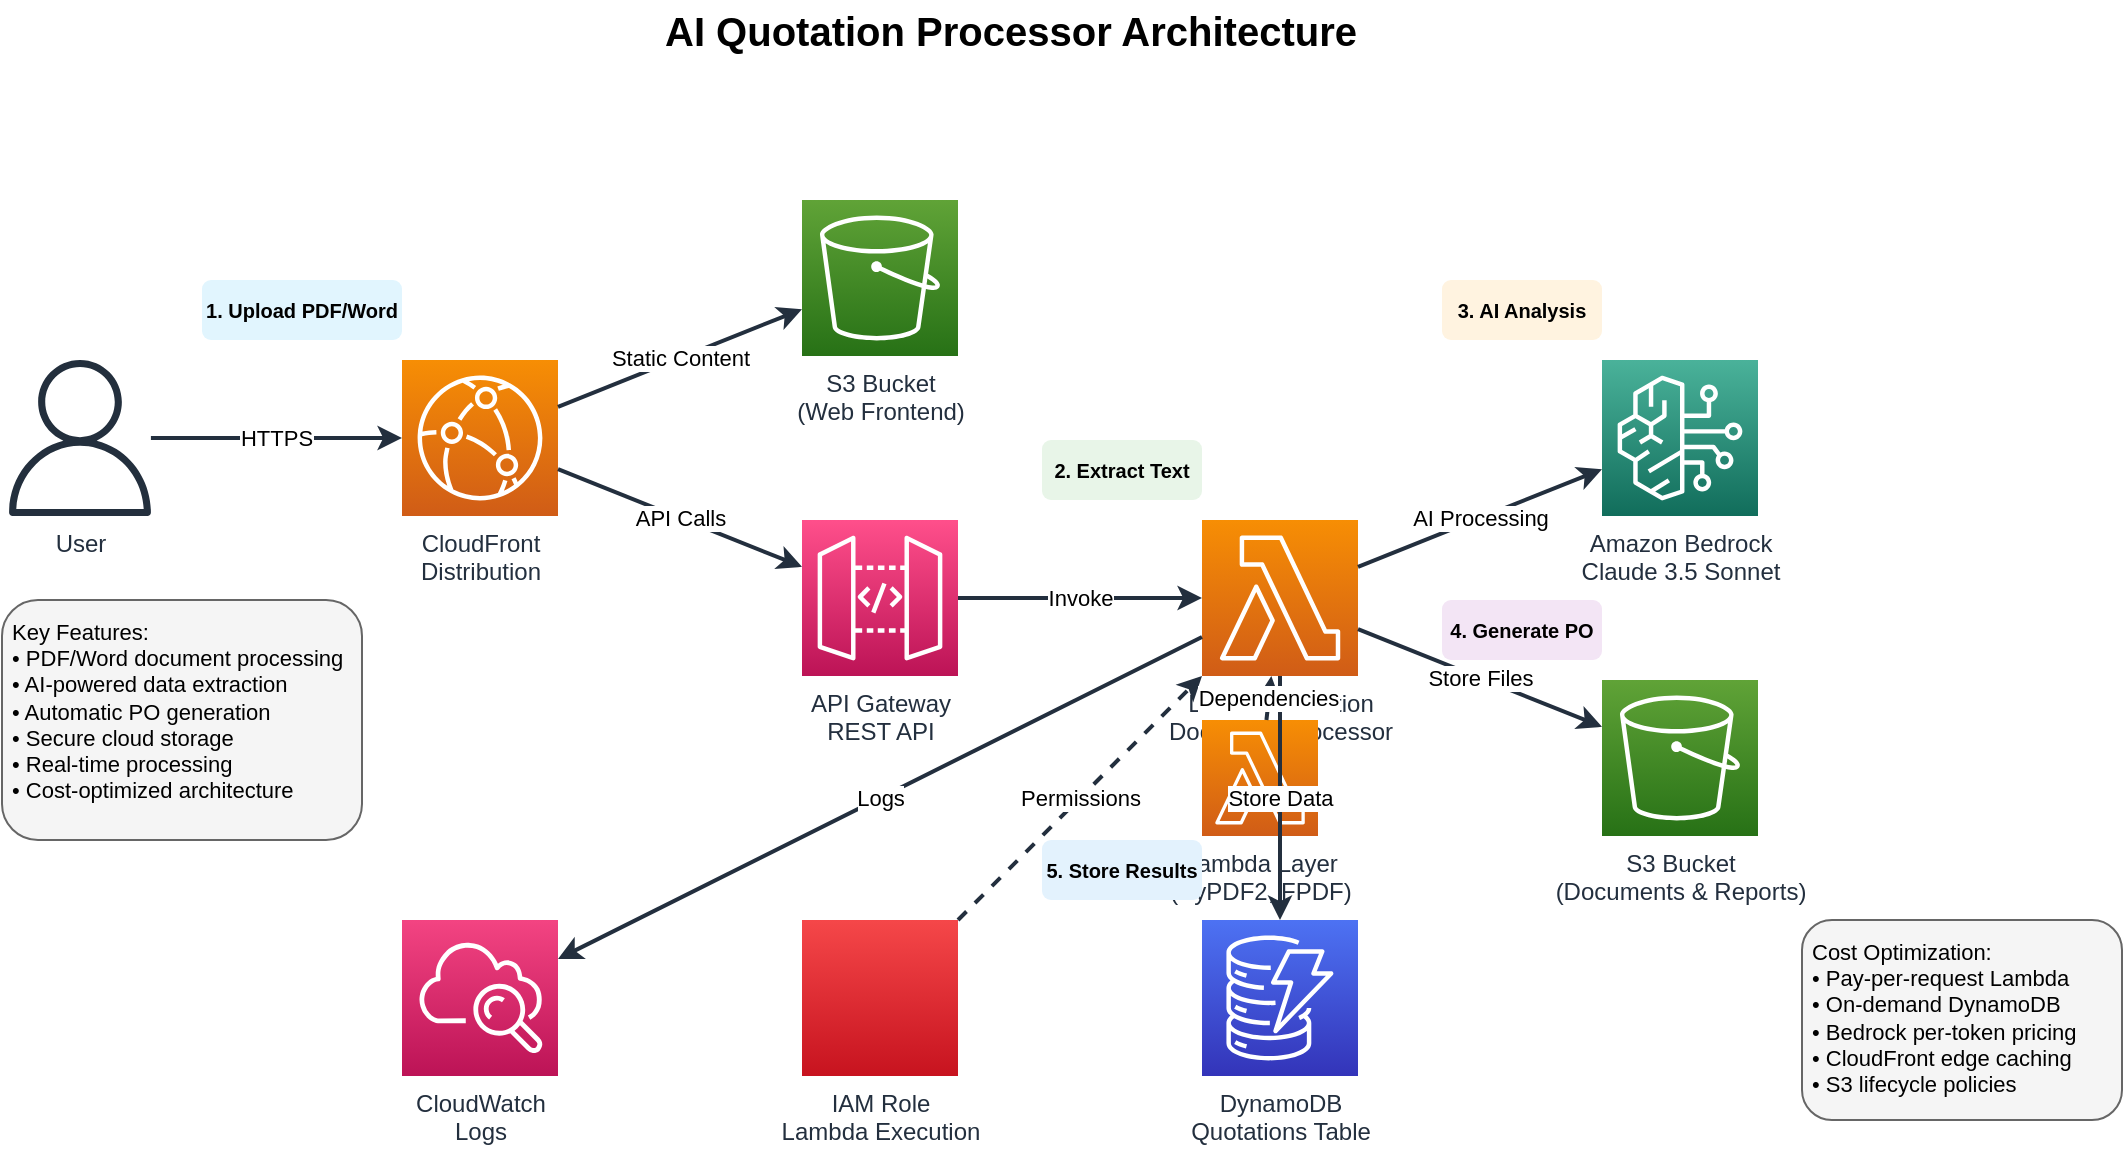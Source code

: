 <?xml version="1.0" encoding="UTF-8"?>
<mxfile version="24.7.17">
  <diagram name="AI-Quotation-Processor" id="aws-architecture">
    <mxGraphModel dx="1422" dy="794" grid="1" gridSize="10" guides="1" tooltips="1" connect="1" arrows="1" fold="1" page="1" pageScale="1" pageWidth="1169" pageHeight="827" math="0" shadow="0">
      <root>
        <mxCell id="0" />
        <mxCell id="1" parent="0" />
        
        <!-- Title -->
        <mxCell id="title" value="AI Quotation Processor Architecture" style="text;html=1;strokeColor=none;fillColor=none;align=center;verticalAlign=middle;whiteSpace=wrap;rounded=0;fontSize=20;fontStyle=1;" vertex="1" parent="1">
          <mxGeometry x="400" y="20" width="369" height="30" as="geometry" />
        </mxCell>
        
        <!-- User/Client -->
        <mxCell id="user" value="User" style="sketch=0;outlineConnect=0;fontColor=#232F3E;gradientColor=none;fillColor=#232F3D;strokeColor=none;dashed=0;verticalLabelPosition=bottom;verticalAlign=top;align=center;html=1;fontSize=12;fontStyle=0;aspect=fixed;pointerEvents=1;shape=mxgraph.aws4.user;" vertex="1" parent="1">
          <mxGeometry x="80" y="200" width="78" height="78" as="geometry" />
        </mxCell>
        
        <!-- CloudFront -->
        <mxCell id="cloudfront" value="CloudFront&#xa;Distribution" style="sketch=0;points=[[0,0,0],[0.25,0,0],[0.5,0,0],[0.75,0,0],[1,0,0],[0,1,0],[0.25,1,0],[0.5,1,0],[0.75,1,0],[1,1,0],[0,0.25,0],[0,0.5,0],[0,0.75,0],[1,0.25,0],[1,0.5,0],[1,0.75,0]];outlineConnect=0;fontColor=#232F3E;gradientColor=#F78E04;gradientDirection=north;fillColor=#D05C17;strokeColor=#ffffff;dashed=0;verticalLabelPosition=bottom;verticalAlign=top;align=center;html=1;fontSize=12;fontStyle=0;aspect=fixed;shape=mxgraph.aws4.resourceIcon;resIcon=mxgraph.aws4.cloudfront;" vertex="1" parent="1">
          <mxGeometry x="280" y="200" width="78" height="78" as="geometry" />
        </mxCell>
        
        <!-- S3 Web Bucket -->
        <mxCell id="s3web" value="S3 Bucket&#xa;(Web Frontend)" style="sketch=0;points=[[0,0,0],[0.25,0,0],[0.5,0,0],[0.75,0,0],[1,0,0],[0,1,0],[0.25,1,0],[0.5,1,0],[0.75,1,0],[1,1,0],[0,0.25,0],[0,0.5,0],[0,0.75,0],[1,0.25,0],[1,0.5,0],[1,0.75,0]];outlineConnect=0;fontColor=#232F3E;gradientColor=#60A337;gradientDirection=north;fillColor=#277116;strokeColor=#ffffff;dashed=0;verticalLabelPosition=bottom;verticalAlign=top;align=center;html=1;fontSize=12;fontStyle=0;aspect=fixed;shape=mxgraph.aws4.resourceIcon;resIcon=mxgraph.aws4.s3;" vertex="1" parent="1">
          <mxGeometry x="480" y="120" width="78" height="78" as="geometry" />
        </mxCell>
        
        <!-- API Gateway -->
        <mxCell id="apigateway" value="API Gateway&#xa;REST API" style="sketch=0;points=[[0,0,0],[0.25,0,0],[0.5,0,0],[0.75,0,0],[1,0,0],[0,1,0],[0.25,1,0],[0.5,1,0],[0.75,1,0],[1,1,0],[0,0.25,0],[0,0.5,0],[0,0.75,0],[1,0.25,0],[1,0.5,0],[1,0.75,0]];outlineConnect=0;fontColor=#232F3E;gradientColor=#FF4F8B;gradientDirection=north;fillColor=#BC1356;strokeColor=#ffffff;dashed=0;verticalLabelPosition=bottom;verticalAlign=top;align=center;html=1;fontSize=12;fontStyle=0;aspect=fixed;shape=mxgraph.aws4.resourceIcon;resIcon=mxgraph.aws4.api_gateway;" vertex="1" parent="1">
          <mxGeometry x="480" y="280" width="78" height="78" as="geometry" />
        </mxCell>
        
        <!-- Lambda Function -->
        <mxCell id="lambda" value="Lambda Function&#xa;Document Processor" style="sketch=0;points=[[0,0,0],[0.25,0,0],[0.5,0,0],[0.75,0,0],[1,0,0],[0,1,0],[0.25,1,0],[0.5,1,0],[0.75,1,0],[1,1,0],[0,0.25,0],[0,0.5,0],[0,0.75,0],[1,0.25,0],[1,0.5,0],[1,0.75,0]];outlineConnect=0;fontColor=#232F3E;gradientColor=#F78E04;gradientDirection=north;fillColor=#D05C17;strokeColor=#ffffff;dashed=0;verticalLabelPosition=bottom;verticalAlign=top;align=center;html=1;fontSize=12;fontStyle=0;aspect=fixed;shape=mxgraph.aws4.resourceIcon;resIcon=mxgraph.aws4.lambda;" vertex="1" parent="1">
          <mxGeometry x="680" y="280" width="78" height="78" as="geometry" />
        </mxCell>
        
        <!-- Lambda Layer -->
        <mxCell id="layer" value="Lambda Layer&#xa;(PyPDF2, FPDF)" style="sketch=0;points=[[0,0,0],[0.25,0,0],[0.5,0,0],[0.75,0,0],[1,0,0],[0,1,0],[0.25,1,0],[0.5,1,0],[0.75,1,0],[1,1,0],[0,0.25,0],[0,0.5,0],[0,0.75,0],[1,0.25,0],[1,0.5,0],[1,0.75,0]];outlineConnect=0;fontColor=#232F3E;gradientColor=#F78E04;gradientDirection=north;fillColor=#D05C17;strokeColor=#ffffff;dashed=0;verticalLabelPosition=bottom;verticalAlign=top;align=center;html=1;fontSize=12;fontStyle=0;aspect=fixed;shape=mxgraph.aws4.resourceIcon;resIcon=mxgraph.aws4.lambda;" vertex="1" parent="1">
          <mxGeometry x="680" y="380" width="58" height="58" as="geometry" />
        </mxCell>
        
        <!-- Bedrock -->
        <mxCell id="bedrock" value="Amazon Bedrock&#xa;Claude 3.5 Sonnet" style="sketch=0;points=[[0,0,0],[0.25,0,0],[0.5,0,0],[0.75,0,0],[1,0,0],[0,1,0],[0.25,1,0],[0.5,1,0],[0.75,1,0],[1,1,0],[0,0.25,0],[0,0.5,0],[0,0.75,0],[1,0.25,0],[1,0.5,0],[1,0.75,0]];outlineConnect=0;fontColor=#232F3E;gradientColor=#4AB29A;gradientDirection=north;fillColor=#116D5B;strokeColor=#ffffff;dashed=0;verticalLabelPosition=bottom;verticalAlign=top;align=center;html=1;fontSize=12;fontStyle=0;aspect=fixed;shape=mxgraph.aws4.resourceIcon;resIcon=mxgraph.aws4.bedrock;" vertex="1" parent="1">
          <mxGeometry x="880" y="200" width="78" height="78" as="geometry" />
        </mxCell>
        
        <!-- S3 Documents Bucket -->
        <mxCell id="s3docs" value="S3 Bucket&#xa;(Documents &amp; Reports)" style="sketch=0;points=[[0,0,0],[0.25,0,0],[0.5,0,0],[0.75,0,0],[1,0,0],[0,1,0],[0.25,1,0],[0.5,1,0],[0.75,1,0],[1,1,0],[0,0.25,0],[0,0.5,0],[0,0.75,0],[1,0.25,0],[1,0.5,0],[1,0.75,0]];outlineConnect=0;fontColor=#232F3E;gradientColor=#60A337;gradientDirection=north;fillColor=#277116;strokeColor=#ffffff;dashed=0;verticalLabelPosition=bottom;verticalAlign=top;align=center;html=1;fontSize=12;fontStyle=0;aspect=fixed;shape=mxgraph.aws4.resourceIcon;resIcon=mxgraph.aws4.s3;" vertex="1" parent="1">
          <mxGeometry x="880" y="360" width="78" height="78" as="geometry" />
        </mxCell>
        
        <!-- DynamoDB -->
        <mxCell id="dynamodb" value="DynamoDB&#xa;Quotations Table" style="sketch=0;points=[[0,0,0],[0.25,0,0],[0.5,0,0],[0.75,0,0],[1,0,0],[0,1,0],[0.25,1,0],[0.5,1,0],[0.75,1,0],[1,1,0],[0,0.25,0],[0,0.5,0],[0,0.75,0],[1,0.25,0],[1,0.5,0],[1,0.75,0]];outlineConnect=0;fontColor=#232F3E;gradientColor=#4D72F3;gradientDirection=north;fillColor=#3334B9;strokeColor=#ffffff;dashed=0;verticalLabelPosition=bottom;verticalAlign=top;align=center;html=1;fontSize=12;fontStyle=0;aspect=fixed;shape=mxgraph.aws4.resourceIcon;resIcon=mxgraph.aws4.dynamodb;" vertex="1" parent="1">
          <mxGeometry x="680" y="480" width="78" height="78" as="geometry" />
        </mxCell>
        
        <!-- IAM Role -->
        <mxCell id="iam" value="IAM Role&#xa;Lambda Execution" style="sketch=0;points=[[0,0,0],[0.25,0,0],[0.5,0,0],[0.75,0,0],[1,0,0],[0,1,0],[0.25,1,0],[0.5,1,0],[0.75,1,0],[1,1,0],[0,0.25,0],[0,0.5,0],[0,0.75,0],[1,0.25,0],[1,0.5,0],[1,0.75,0]];outlineConnect=0;fontColor=#232F3E;gradientColor=#F54749;gradientDirection=north;fillColor=#C7131F;strokeColor=#ffffff;dashed=0;verticalLabelPosition=bottom;verticalAlign=top;align=center;html=1;fontSize=12;fontStyle=0;aspect=fixed;shape=mxgraph.aws4.resourceIcon;resIcon=mxgraph.aws4.iam;" vertex="1" parent="1">
          <mxGeometry x="480" y="480" width="78" height="78" as="geometry" />
        </mxCell>
        
        <!-- CloudWatch Logs -->
        <mxCell id="cloudwatch" value="CloudWatch&#xa;Logs" style="sketch=0;points=[[0,0,0],[0.25,0,0],[0.5,0,0],[0.75,0,0],[1,0,0],[0,1,0],[0.25,1,0],[0.5,1,0],[0.75,1,0],[1,1,0],[0,0.25,0],[0,0.5,0],[0,0.75,0],[1,0.25,0],[1,0.5,0],[1,0.75,0]];outlineConnect=0;fontColor=#232F3E;gradientColor=#F34482;gradientDirection=north;fillColor=#BC1356;strokeColor=#ffffff;dashed=0;verticalLabelPosition=bottom;verticalAlign=top;align=center;html=1;fontSize=12;fontStyle=0;aspect=fixed;shape=mxgraph.aws4.resourceIcon;resIcon=mxgraph.aws4.cloudwatch;" vertex="1" parent="1">
          <mxGeometry x="280" y="480" width="78" height="78" as="geometry" />
        </mxCell>
        
        <!-- Connections -->
        
        <!-- User to CloudFront -->
        <mxCell id="conn1" value="HTTPS" style="endArrow=classic;html=1;rounded=0;strokeColor=#232F3E;strokeWidth=2;" edge="1" parent="1" source="user" target="cloudfront">
          <mxGeometry width="50" height="50" relative="1" as="geometry">
            <mxPoint x="200" y="300" as="sourcePoint" />
            <mxPoint x="250" y="250" as="targetPoint" />
          </mxGeometry>
        </mxCell>
        
        <!-- CloudFront to S3 Web -->
        <mxCell id="conn2" value="Static Content" style="endArrow=classic;html=1;rounded=0;strokeColor=#232F3E;strokeWidth=2;" edge="1" parent="1" source="cloudfront" target="s3web">
          <mxGeometry width="50" height="50" relative="1" as="geometry">
            <mxPoint x="400" y="200" as="sourcePoint" />
            <mxPoint x="450" y="150" as="targetPoint" />
          </mxGeometry>
        </mxCell>
        
        <!-- CloudFront to API Gateway -->
        <mxCell id="conn3" value="API Calls" style="endArrow=classic;html=1;rounded=0;strokeColor=#232F3E;strokeWidth=2;" edge="1" parent="1" source="cloudfront" target="apigateway">
          <mxGeometry width="50" height="50" relative="1" as="geometry">
            <mxPoint x="400" y="300" as="sourcePoint" />
            <mxPoint x="450" y="250" as="targetPoint" />
          </mxGeometry>
        </mxCell>
        
        <!-- API Gateway to Lambda -->
        <mxCell id="conn4" value="Invoke" style="endArrow=classic;html=1;rounded=0;strokeColor=#232F3E;strokeWidth=2;" edge="1" parent="1" source="apigateway" target="lambda">
          <mxGeometry width="50" height="50" relative="1" as="geometry">
            <mxPoint x="600" y="350" as="sourcePoint" />
            <mxPoint x="650" y="300" as="targetPoint" />
          </mxGeometry>
        </mxCell>
        
        <!-- Lambda to Bedrock -->
        <mxCell id="conn5" value="AI Processing" style="endArrow=classic;html=1;rounded=0;strokeColor=#232F3E;strokeWidth=2;" edge="1" parent="1" source="lambda" target="bedrock">
          <mxGeometry width="50" height="50" relative="1" as="geometry">
            <mxPoint x="800" y="280" as="sourcePoint" />
            <mxPoint x="850" y="230" as="targetPoint" />
          </mxGeometry>
        </mxCell>
        
        <!-- Lambda to S3 Docs -->
        <mxCell id="conn6" value="Store Files" style="endArrow=classic;html=1;rounded=0;strokeColor=#232F3E;strokeWidth=2;" edge="1" parent="1" source="lambda" target="s3docs">
          <mxGeometry width="50" height="50" relative="1" as="geometry">
            <mxPoint x="800" y="350" as="sourcePoint" />
            <mxPoint x="850" y="400" as="targetPoint" />
          </mxGeometry>
        </mxCell>
        
        <!-- Lambda to DynamoDB -->
        <mxCell id="conn7" value="Store Data" style="endArrow=classic;html=1;rounded=0;strokeColor=#232F3E;strokeWidth=2;" edge="1" parent="1" source="lambda" target="dynamodb">
          <mxGeometry width="50" height="50" relative="1" as="geometry">
            <mxPoint x="720" y="400" as="sourcePoint" />
            <mxPoint x="720" y="450" as="targetPoint" />
          </mxGeometry>
        </mxCell>
        
        <!-- Lambda to CloudWatch -->
        <mxCell id="conn8" value="Logs" style="endArrow=classic;html=1;rounded=0;strokeColor=#232F3E;strokeWidth=2;" edge="1" parent="1" source="lambda" target="cloudwatch">
          <mxGeometry width="50" height="50" relative="1" as="geometry">
            <mxPoint x="600" y="400" as="sourcePoint" />
            <mxPoint x="400" y="500" as="targetPoint" />
          </mxGeometry>
        </mxCell>
        
        <!-- IAM to Lambda (dashed) -->
        <mxCell id="conn9" value="Permissions" style="endArrow=classic;html=1;rounded=0;strokeColor=#232F3E;strokeWidth=2;dashed=1;" edge="1" parent="1" source="iam" target="lambda">
          <mxGeometry width="50" height="50" relative="1" as="geometry">
            <mxPoint x="580" y="450" as="sourcePoint" />
            <mxPoint x="650" y="380" as="targetPoint" />
          </mxGeometry>
        </mxCell>
        
        <!-- Lambda Layer to Lambda (dashed) -->
        <mxCell id="conn10" value="Dependencies" style="endArrow=classic;html=1;rounded=0;strokeColor=#232F3E;strokeWidth=2;dashed=1;" edge="1" parent="1" source="layer" target="lambda">
          <mxGeometry width="50" height="50" relative="1" as="geometry">
            <mxPoint x="720" y="380" as="sourcePoint" />
            <mxPoint x="720" y="360" as="targetPoint" />
          </mxGeometry>
        </mxCell>
        
        <!-- Process Flow Labels -->
        <mxCell id="flow1" value="1. Upload PDF/Word" style="text;html=1;strokeColor=none;fillColor=#E1F5FE;align=center;verticalAlign=middle;whiteSpace=wrap;rounded=1;fontSize=10;fontStyle=1;" vertex="1" parent="1">
          <mxGeometry x="180" y="160" width="100" height="30" as="geometry" />
        </mxCell>
        
        <mxCell id="flow2" value="2. Extract Text" style="text;html=1;strokeColor=none;fillColor=#E8F5E8;align=center;verticalAlign=middle;whiteSpace=wrap;rounded=1;fontSize=10;fontStyle=1;" vertex="1" parent="1">
          <mxGeometry x="600" y="240" width="80" height="30" as="geometry" />
        </mxCell>
        
        <mxCell id="flow3" value="3. AI Analysis" style="text;html=1;strokeColor=none;fillColor=#FFF3E0;align=center;verticalAlign=middle;whiteSpace=wrap;rounded=1;fontSize=10;fontStyle=1;" vertex="1" parent="1">
          <mxGeometry x="800" y="160" width="80" height="30" as="geometry" />
        </mxCell>
        
        <mxCell id="flow4" value="4. Generate PO" style="text;html=1;strokeColor=none;fillColor=#F3E5F5;align=center;verticalAlign=middle;whiteSpace=wrap;rounded=1;fontSize=10;fontStyle=1;" vertex="1" parent="1">
          <mxGeometry x="800" y="320" width="80" height="30" as="geometry" />
        </mxCell>
        
        <mxCell id="flow5" value="5. Store Results" style="text;html=1;strokeColor=none;fillColor=#E3F2FD;align=center;verticalAlign=middle;whiteSpace=wrap;rounded=1;fontSize=10;fontStyle=1;" vertex="1" parent="1">
          <mxGeometry x="600" y="440" width="80" height="30" as="geometry" />
        </mxCell>
        
        <!-- Features Box -->
        <mxCell id="features" value="Key Features:&#xa;• PDF/Word document processing&#xa;• AI-powered data extraction&#xa;• Automatic PO generation&#xa;• Secure cloud storage&#xa;• Real-time processing&#xa;• Cost-optimized architecture" style="text;html=1;strokeColor=#666666;fillColor=#f5f5f5;align=left;verticalAlign=top;whiteSpace=wrap;rounded=1;fontSize=11;fontStyle=0;spacing=5;" vertex="1" parent="1">
          <mxGeometry x="80" y="320" width="180" height="120" as="geometry" />
        </mxCell>
        
        <!-- Cost Info Box -->
        <mxCell id="costs" value="Cost Optimization:&#xa;• Pay-per-request Lambda&#xa;• On-demand DynamoDB&#xa;• Bedrock per-token pricing&#xa;• CloudFront edge caching&#xa;• S3 lifecycle policies" style="text;html=1;strokeColor=#666666;fillColor=#f5f5f5;align=left;verticalAlign=top;whiteSpace=wrap;rounded=1;fontSize=11;fontStyle=0;spacing=5;" vertex="1" parent="1">
          <mxGeometry x="980" y="480" width="160" height="100" as="geometry" />
        </mxCell>
        
      </root>
    </mxGraphModel>
  </diagram>
</mxfile>

